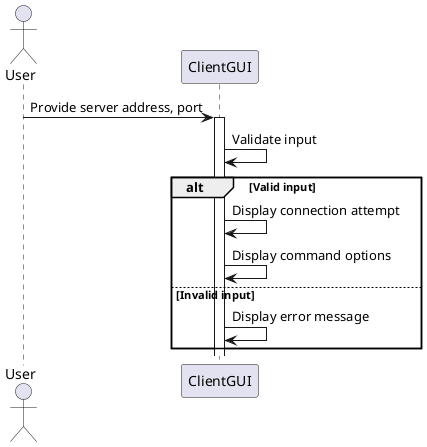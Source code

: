 @startuml
actor User
participant ClientGUI

User -> ClientGUI: Provide server address, port
activate ClientGUI
ClientGUI -> ClientGUI: Validate input
alt Valid input
    ClientGUI -> ClientGUI: Display connection attempt
    ClientGUI -> ClientGUI: Display command options
else Invalid input
    ClientGUI -> ClientGUI: Display error message
end
@enduml
